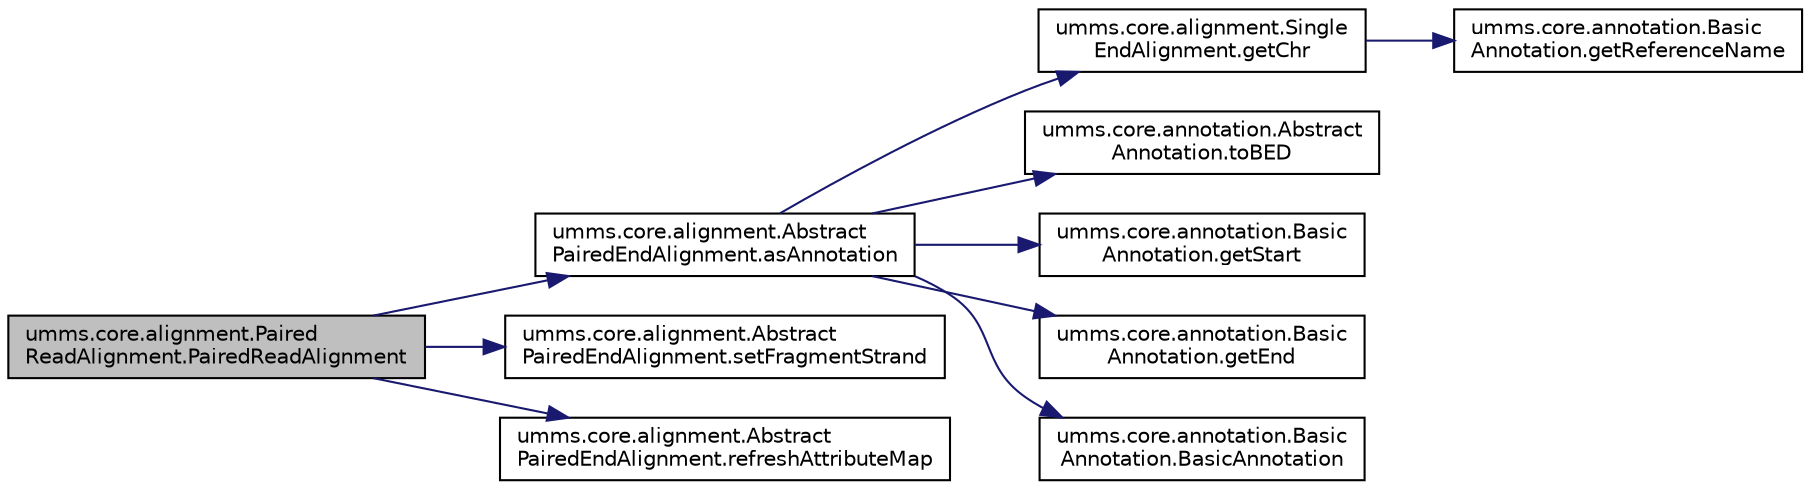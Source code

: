 digraph "umms.core.alignment.PairedReadAlignment.PairedReadAlignment"
{
  edge [fontname="Helvetica",fontsize="10",labelfontname="Helvetica",labelfontsize="10"];
  node [fontname="Helvetica",fontsize="10",shape=record];
  rankdir="LR";
  Node1 [label="umms.core.alignment.Paired\lReadAlignment.PairedReadAlignment",height=0.2,width=0.4,color="black", fillcolor="grey75", style="filled" fontcolor="black"];
  Node1 -> Node2 [color="midnightblue",fontsize="10",style="solid",fontname="Helvetica"];
  Node2 [label="umms.core.alignment.Abstract\lPairedEndAlignment.asAnnotation",height=0.2,width=0.4,color="black", fillcolor="white", style="filled",URL="$classumms_1_1core_1_1alignment_1_1_abstract_paired_end_alignment.html#a27d82ac9daf62cf46f5385d770efc69c"];
  Node2 -> Node3 [color="midnightblue",fontsize="10",style="solid",fontname="Helvetica"];
  Node3 [label="umms.core.alignment.Single\lEndAlignment.getChr",height=0.2,width=0.4,color="black", fillcolor="white", style="filled",URL="$classumms_1_1core_1_1alignment_1_1_single_end_alignment.html#a52638f714aa84c73b0ef79e02bd9390b"];
  Node3 -> Node4 [color="midnightblue",fontsize="10",style="solid",fontname="Helvetica"];
  Node4 [label="umms.core.annotation.Basic\lAnnotation.getReferenceName",height=0.2,width=0.4,color="black", fillcolor="white", style="filled",URL="$classumms_1_1core_1_1annotation_1_1_basic_annotation.html#aabdddcc39fc1c200ede2a7b72987127a"];
  Node2 -> Node5 [color="midnightblue",fontsize="10",style="solid",fontname="Helvetica"];
  Node5 [label="umms.core.annotation.Abstract\lAnnotation.toBED",height=0.2,width=0.4,color="black", fillcolor="white", style="filled",URL="$classumms_1_1core_1_1annotation_1_1_abstract_annotation.html#a279166461bf64f88b25d6b4b4b9da597"];
  Node2 -> Node6 [color="midnightblue",fontsize="10",style="solid",fontname="Helvetica"];
  Node6 [label="umms.core.annotation.Basic\lAnnotation.getStart",height=0.2,width=0.4,color="black", fillcolor="white", style="filled",URL="$classumms_1_1core_1_1annotation_1_1_basic_annotation.html#a2f52387ec04cec413c4fea644ad6dd9f"];
  Node2 -> Node7 [color="midnightblue",fontsize="10",style="solid",fontname="Helvetica"];
  Node7 [label="umms.core.annotation.Basic\lAnnotation.getEnd",height=0.2,width=0.4,color="black", fillcolor="white", style="filled",URL="$classumms_1_1core_1_1annotation_1_1_basic_annotation.html#a3fe8028115f96664761b63a9d16926cf"];
  Node2 -> Node8 [color="midnightblue",fontsize="10",style="solid",fontname="Helvetica"];
  Node8 [label="umms.core.annotation.Basic\lAnnotation.BasicAnnotation",height=0.2,width=0.4,color="black", fillcolor="white", style="filled",URL="$classumms_1_1core_1_1annotation_1_1_basic_annotation.html#a210147f31fba19c7811032e1b651c1d0"];
  Node1 -> Node9 [color="midnightblue",fontsize="10",style="solid",fontname="Helvetica"];
  Node9 [label="umms.core.alignment.Abstract\lPairedEndAlignment.setFragmentStrand",height=0.2,width=0.4,color="black", fillcolor="white", style="filled",URL="$classumms_1_1core_1_1alignment_1_1_abstract_paired_end_alignment.html#adb6292c83fa8e285c0350584f196c5fe"];
  Node1 -> Node10 [color="midnightblue",fontsize="10",style="solid",fontname="Helvetica"];
  Node10 [label="umms.core.alignment.Abstract\lPairedEndAlignment.refreshAttributeMap",height=0.2,width=0.4,color="black", fillcolor="white", style="filled",URL="$classumms_1_1core_1_1alignment_1_1_abstract_paired_end_alignment.html#a2667daa31887746ce06f4799495b24fa"];
}
